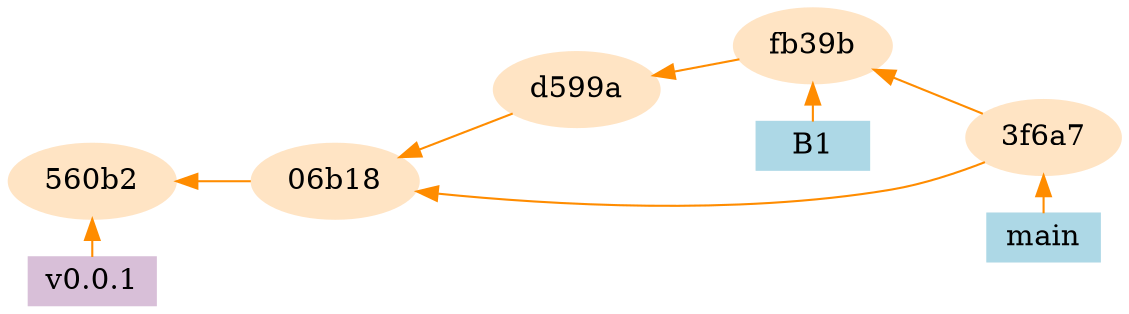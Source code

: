 graph G {
bgcolor=transparent;
rankdir=LR;
node [fontsize="14.0", style=filled];
edge [arrowtail=normal, color=darkorange, dir=back];
fb39b [color=bisque];
d599a -- fb39b;
subgraph  {
rank=same;
B1 [color=lightblue, height=0.2, shape=box];
fb39b -- B1;
}

"3f6a7" [color=bisque];
"06b18" -- "3f6a7";
fb39b -- "3f6a7";
subgraph  {
rank=same;
main [color=lightblue, height=0.2, shape=box];
"3f6a7" -- main;
}

d599a [color=bisque];
"06b18" -- d599a;
"560b2" [color=bisque];
subgraph  {
rank=same;
"v0.0.1" [color=thistle, height=0.2, shape=box];
"560b2" -- "v0.0.1";
}

"06b18" [color=bisque];
"560b2" -- "06b18";
}
